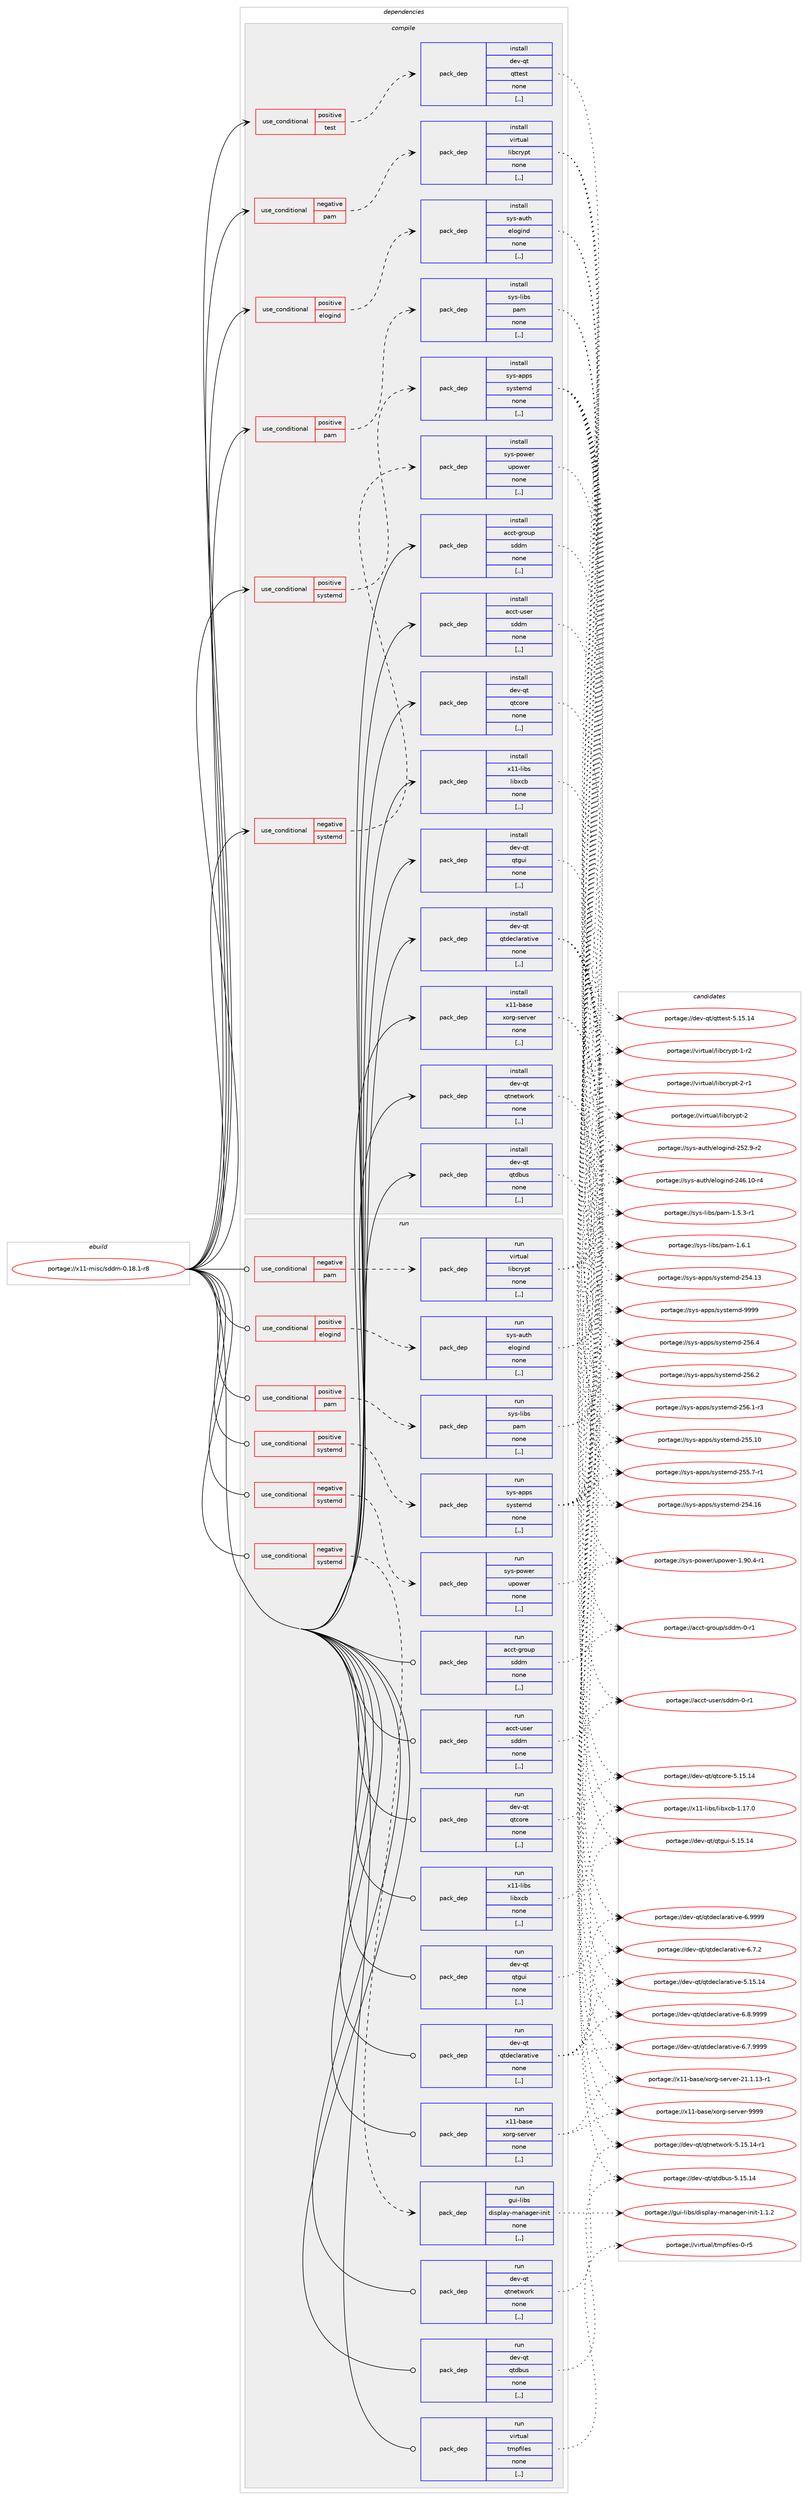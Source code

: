 digraph prolog {

# *************
# Graph options
# *************

newrank=true;
concentrate=true;
compound=true;
graph [rankdir=LR,fontname=Helvetica,fontsize=10,ranksep=1.5];#, ranksep=2.5, nodesep=0.2];
edge  [arrowhead=vee];
node  [fontname=Helvetica,fontsize=10];

# **********
# The ebuild
# **********

subgraph cluster_leftcol {
color=gray;
label=<<i>ebuild</i>>;
id [label="portage://x11-misc/sddm-0.18.1-r8", color=red, width=4, href="../x11-misc/sddm-0.18.1-r8.svg"];
}

# ****************
# The dependencies
# ****************

subgraph cluster_midcol {
color=gray;
label=<<i>dependencies</i>>;
subgraph cluster_compile {
fillcolor="#eeeeee";
style=filled;
label=<<i>compile</i>>;
subgraph cond122559 {
dependency462591 [label=<<TABLE BORDER="0" CELLBORDER="1" CELLSPACING="0" CELLPADDING="4"><TR><TD ROWSPAN="3" CELLPADDING="10">use_conditional</TD></TR><TR><TD>negative</TD></TR><TR><TD>pam</TD></TR></TABLE>>, shape=none, color=red];
subgraph pack336636 {
dependency462592 [label=<<TABLE BORDER="0" CELLBORDER="1" CELLSPACING="0" CELLPADDING="4" WIDTH="220"><TR><TD ROWSPAN="6" CELLPADDING="30">pack_dep</TD></TR><TR><TD WIDTH="110">install</TD></TR><TR><TD>virtual</TD></TR><TR><TD>libcrypt</TD></TR><TR><TD>none</TD></TR><TR><TD>[,,]</TD></TR></TABLE>>, shape=none, color=blue];
}
dependency462591:e -> dependency462592:w [weight=20,style="dashed",arrowhead="vee"];
}
id:e -> dependency462591:w [weight=20,style="solid",arrowhead="vee"];
subgraph cond122560 {
dependency462593 [label=<<TABLE BORDER="0" CELLBORDER="1" CELLSPACING="0" CELLPADDING="4"><TR><TD ROWSPAN="3" CELLPADDING="10">use_conditional</TD></TR><TR><TD>negative</TD></TR><TR><TD>systemd</TD></TR></TABLE>>, shape=none, color=red];
subgraph pack336637 {
dependency462594 [label=<<TABLE BORDER="0" CELLBORDER="1" CELLSPACING="0" CELLPADDING="4" WIDTH="220"><TR><TD ROWSPAN="6" CELLPADDING="30">pack_dep</TD></TR><TR><TD WIDTH="110">install</TD></TR><TR><TD>sys-power</TD></TR><TR><TD>upower</TD></TR><TR><TD>none</TD></TR><TR><TD>[,,]</TD></TR></TABLE>>, shape=none, color=blue];
}
dependency462593:e -> dependency462594:w [weight=20,style="dashed",arrowhead="vee"];
}
id:e -> dependency462593:w [weight=20,style="solid",arrowhead="vee"];
subgraph cond122561 {
dependency462595 [label=<<TABLE BORDER="0" CELLBORDER="1" CELLSPACING="0" CELLPADDING="4"><TR><TD ROWSPAN="3" CELLPADDING="10">use_conditional</TD></TR><TR><TD>positive</TD></TR><TR><TD>elogind</TD></TR></TABLE>>, shape=none, color=red];
subgraph pack336638 {
dependency462596 [label=<<TABLE BORDER="0" CELLBORDER="1" CELLSPACING="0" CELLPADDING="4" WIDTH="220"><TR><TD ROWSPAN="6" CELLPADDING="30">pack_dep</TD></TR><TR><TD WIDTH="110">install</TD></TR><TR><TD>sys-auth</TD></TR><TR><TD>elogind</TD></TR><TR><TD>none</TD></TR><TR><TD>[,,]</TD></TR></TABLE>>, shape=none, color=blue];
}
dependency462595:e -> dependency462596:w [weight=20,style="dashed",arrowhead="vee"];
}
id:e -> dependency462595:w [weight=20,style="solid",arrowhead="vee"];
subgraph cond122562 {
dependency462597 [label=<<TABLE BORDER="0" CELLBORDER="1" CELLSPACING="0" CELLPADDING="4"><TR><TD ROWSPAN="3" CELLPADDING="10">use_conditional</TD></TR><TR><TD>positive</TD></TR><TR><TD>pam</TD></TR></TABLE>>, shape=none, color=red];
subgraph pack336639 {
dependency462598 [label=<<TABLE BORDER="0" CELLBORDER="1" CELLSPACING="0" CELLPADDING="4" WIDTH="220"><TR><TD ROWSPAN="6" CELLPADDING="30">pack_dep</TD></TR><TR><TD WIDTH="110">install</TD></TR><TR><TD>sys-libs</TD></TR><TR><TD>pam</TD></TR><TR><TD>none</TD></TR><TR><TD>[,,]</TD></TR></TABLE>>, shape=none, color=blue];
}
dependency462597:e -> dependency462598:w [weight=20,style="dashed",arrowhead="vee"];
}
id:e -> dependency462597:w [weight=20,style="solid",arrowhead="vee"];
subgraph cond122563 {
dependency462599 [label=<<TABLE BORDER="0" CELLBORDER="1" CELLSPACING="0" CELLPADDING="4"><TR><TD ROWSPAN="3" CELLPADDING="10">use_conditional</TD></TR><TR><TD>positive</TD></TR><TR><TD>systemd</TD></TR></TABLE>>, shape=none, color=red];
subgraph pack336640 {
dependency462600 [label=<<TABLE BORDER="0" CELLBORDER="1" CELLSPACING="0" CELLPADDING="4" WIDTH="220"><TR><TD ROWSPAN="6" CELLPADDING="30">pack_dep</TD></TR><TR><TD WIDTH="110">install</TD></TR><TR><TD>sys-apps</TD></TR><TR><TD>systemd</TD></TR><TR><TD>none</TD></TR><TR><TD>[,,]</TD></TR></TABLE>>, shape=none, color=blue];
}
dependency462599:e -> dependency462600:w [weight=20,style="dashed",arrowhead="vee"];
}
id:e -> dependency462599:w [weight=20,style="solid",arrowhead="vee"];
subgraph cond122564 {
dependency462601 [label=<<TABLE BORDER="0" CELLBORDER="1" CELLSPACING="0" CELLPADDING="4"><TR><TD ROWSPAN="3" CELLPADDING="10">use_conditional</TD></TR><TR><TD>positive</TD></TR><TR><TD>test</TD></TR></TABLE>>, shape=none, color=red];
subgraph pack336641 {
dependency462602 [label=<<TABLE BORDER="0" CELLBORDER="1" CELLSPACING="0" CELLPADDING="4" WIDTH="220"><TR><TD ROWSPAN="6" CELLPADDING="30">pack_dep</TD></TR><TR><TD WIDTH="110">install</TD></TR><TR><TD>dev-qt</TD></TR><TR><TD>qttest</TD></TR><TR><TD>none</TD></TR><TR><TD>[,,]</TD></TR></TABLE>>, shape=none, color=blue];
}
dependency462601:e -> dependency462602:w [weight=20,style="dashed",arrowhead="vee"];
}
id:e -> dependency462601:w [weight=20,style="solid",arrowhead="vee"];
subgraph pack336642 {
dependency462603 [label=<<TABLE BORDER="0" CELLBORDER="1" CELLSPACING="0" CELLPADDING="4" WIDTH="220"><TR><TD ROWSPAN="6" CELLPADDING="30">pack_dep</TD></TR><TR><TD WIDTH="110">install</TD></TR><TR><TD>acct-group</TD></TR><TR><TD>sddm</TD></TR><TR><TD>none</TD></TR><TR><TD>[,,]</TD></TR></TABLE>>, shape=none, color=blue];
}
id:e -> dependency462603:w [weight=20,style="solid",arrowhead="vee"];
subgraph pack336643 {
dependency462604 [label=<<TABLE BORDER="0" CELLBORDER="1" CELLSPACING="0" CELLPADDING="4" WIDTH="220"><TR><TD ROWSPAN="6" CELLPADDING="30">pack_dep</TD></TR><TR><TD WIDTH="110">install</TD></TR><TR><TD>acct-user</TD></TR><TR><TD>sddm</TD></TR><TR><TD>none</TD></TR><TR><TD>[,,]</TD></TR></TABLE>>, shape=none, color=blue];
}
id:e -> dependency462604:w [weight=20,style="solid",arrowhead="vee"];
subgraph pack336644 {
dependency462605 [label=<<TABLE BORDER="0" CELLBORDER="1" CELLSPACING="0" CELLPADDING="4" WIDTH="220"><TR><TD ROWSPAN="6" CELLPADDING="30">pack_dep</TD></TR><TR><TD WIDTH="110">install</TD></TR><TR><TD>dev-qt</TD></TR><TR><TD>qtcore</TD></TR><TR><TD>none</TD></TR><TR><TD>[,,]</TD></TR></TABLE>>, shape=none, color=blue];
}
id:e -> dependency462605:w [weight=20,style="solid",arrowhead="vee"];
subgraph pack336645 {
dependency462606 [label=<<TABLE BORDER="0" CELLBORDER="1" CELLSPACING="0" CELLPADDING="4" WIDTH="220"><TR><TD ROWSPAN="6" CELLPADDING="30">pack_dep</TD></TR><TR><TD WIDTH="110">install</TD></TR><TR><TD>dev-qt</TD></TR><TR><TD>qtdbus</TD></TR><TR><TD>none</TD></TR><TR><TD>[,,]</TD></TR></TABLE>>, shape=none, color=blue];
}
id:e -> dependency462606:w [weight=20,style="solid",arrowhead="vee"];
subgraph pack336646 {
dependency462607 [label=<<TABLE BORDER="0" CELLBORDER="1" CELLSPACING="0" CELLPADDING="4" WIDTH="220"><TR><TD ROWSPAN="6" CELLPADDING="30">pack_dep</TD></TR><TR><TD WIDTH="110">install</TD></TR><TR><TD>dev-qt</TD></TR><TR><TD>qtdeclarative</TD></TR><TR><TD>none</TD></TR><TR><TD>[,,]</TD></TR></TABLE>>, shape=none, color=blue];
}
id:e -> dependency462607:w [weight=20,style="solid",arrowhead="vee"];
subgraph pack336647 {
dependency462608 [label=<<TABLE BORDER="0" CELLBORDER="1" CELLSPACING="0" CELLPADDING="4" WIDTH="220"><TR><TD ROWSPAN="6" CELLPADDING="30">pack_dep</TD></TR><TR><TD WIDTH="110">install</TD></TR><TR><TD>dev-qt</TD></TR><TR><TD>qtgui</TD></TR><TR><TD>none</TD></TR><TR><TD>[,,]</TD></TR></TABLE>>, shape=none, color=blue];
}
id:e -> dependency462608:w [weight=20,style="solid",arrowhead="vee"];
subgraph pack336648 {
dependency462609 [label=<<TABLE BORDER="0" CELLBORDER="1" CELLSPACING="0" CELLPADDING="4" WIDTH="220"><TR><TD ROWSPAN="6" CELLPADDING="30">pack_dep</TD></TR><TR><TD WIDTH="110">install</TD></TR><TR><TD>dev-qt</TD></TR><TR><TD>qtnetwork</TD></TR><TR><TD>none</TD></TR><TR><TD>[,,]</TD></TR></TABLE>>, shape=none, color=blue];
}
id:e -> dependency462609:w [weight=20,style="solid",arrowhead="vee"];
subgraph pack336649 {
dependency462610 [label=<<TABLE BORDER="0" CELLBORDER="1" CELLSPACING="0" CELLPADDING="4" WIDTH="220"><TR><TD ROWSPAN="6" CELLPADDING="30">pack_dep</TD></TR><TR><TD WIDTH="110">install</TD></TR><TR><TD>x11-base</TD></TR><TR><TD>xorg-server</TD></TR><TR><TD>none</TD></TR><TR><TD>[,,]</TD></TR></TABLE>>, shape=none, color=blue];
}
id:e -> dependency462610:w [weight=20,style="solid",arrowhead="vee"];
subgraph pack336650 {
dependency462611 [label=<<TABLE BORDER="0" CELLBORDER="1" CELLSPACING="0" CELLPADDING="4" WIDTH="220"><TR><TD ROWSPAN="6" CELLPADDING="30">pack_dep</TD></TR><TR><TD WIDTH="110">install</TD></TR><TR><TD>x11-libs</TD></TR><TR><TD>libxcb</TD></TR><TR><TD>none</TD></TR><TR><TD>[,,]</TD></TR></TABLE>>, shape=none, color=blue];
}
id:e -> dependency462611:w [weight=20,style="solid",arrowhead="vee"];
}
subgraph cluster_compileandrun {
fillcolor="#eeeeee";
style=filled;
label=<<i>compile and run</i>>;
}
subgraph cluster_run {
fillcolor="#eeeeee";
style=filled;
label=<<i>run</i>>;
subgraph cond122565 {
dependency462612 [label=<<TABLE BORDER="0" CELLBORDER="1" CELLSPACING="0" CELLPADDING="4"><TR><TD ROWSPAN="3" CELLPADDING="10">use_conditional</TD></TR><TR><TD>negative</TD></TR><TR><TD>pam</TD></TR></TABLE>>, shape=none, color=red];
subgraph pack336651 {
dependency462613 [label=<<TABLE BORDER="0" CELLBORDER="1" CELLSPACING="0" CELLPADDING="4" WIDTH="220"><TR><TD ROWSPAN="6" CELLPADDING="30">pack_dep</TD></TR><TR><TD WIDTH="110">run</TD></TR><TR><TD>virtual</TD></TR><TR><TD>libcrypt</TD></TR><TR><TD>none</TD></TR><TR><TD>[,,]</TD></TR></TABLE>>, shape=none, color=blue];
}
dependency462612:e -> dependency462613:w [weight=20,style="dashed",arrowhead="vee"];
}
id:e -> dependency462612:w [weight=20,style="solid",arrowhead="odot"];
subgraph cond122566 {
dependency462614 [label=<<TABLE BORDER="0" CELLBORDER="1" CELLSPACING="0" CELLPADDING="4"><TR><TD ROWSPAN="3" CELLPADDING="10">use_conditional</TD></TR><TR><TD>negative</TD></TR><TR><TD>systemd</TD></TR></TABLE>>, shape=none, color=red];
subgraph pack336652 {
dependency462615 [label=<<TABLE BORDER="0" CELLBORDER="1" CELLSPACING="0" CELLPADDING="4" WIDTH="220"><TR><TD ROWSPAN="6" CELLPADDING="30">pack_dep</TD></TR><TR><TD WIDTH="110">run</TD></TR><TR><TD>gui-libs</TD></TR><TR><TD>display-manager-init</TD></TR><TR><TD>none</TD></TR><TR><TD>[,,]</TD></TR></TABLE>>, shape=none, color=blue];
}
dependency462614:e -> dependency462615:w [weight=20,style="dashed",arrowhead="vee"];
}
id:e -> dependency462614:w [weight=20,style="solid",arrowhead="odot"];
subgraph cond122567 {
dependency462616 [label=<<TABLE BORDER="0" CELLBORDER="1" CELLSPACING="0" CELLPADDING="4"><TR><TD ROWSPAN="3" CELLPADDING="10">use_conditional</TD></TR><TR><TD>negative</TD></TR><TR><TD>systemd</TD></TR></TABLE>>, shape=none, color=red];
subgraph pack336653 {
dependency462617 [label=<<TABLE BORDER="0" CELLBORDER="1" CELLSPACING="0" CELLPADDING="4" WIDTH="220"><TR><TD ROWSPAN="6" CELLPADDING="30">pack_dep</TD></TR><TR><TD WIDTH="110">run</TD></TR><TR><TD>sys-power</TD></TR><TR><TD>upower</TD></TR><TR><TD>none</TD></TR><TR><TD>[,,]</TD></TR></TABLE>>, shape=none, color=blue];
}
dependency462616:e -> dependency462617:w [weight=20,style="dashed",arrowhead="vee"];
}
id:e -> dependency462616:w [weight=20,style="solid",arrowhead="odot"];
subgraph cond122568 {
dependency462618 [label=<<TABLE BORDER="0" CELLBORDER="1" CELLSPACING="0" CELLPADDING="4"><TR><TD ROWSPAN="3" CELLPADDING="10">use_conditional</TD></TR><TR><TD>positive</TD></TR><TR><TD>elogind</TD></TR></TABLE>>, shape=none, color=red];
subgraph pack336654 {
dependency462619 [label=<<TABLE BORDER="0" CELLBORDER="1" CELLSPACING="0" CELLPADDING="4" WIDTH="220"><TR><TD ROWSPAN="6" CELLPADDING="30">pack_dep</TD></TR><TR><TD WIDTH="110">run</TD></TR><TR><TD>sys-auth</TD></TR><TR><TD>elogind</TD></TR><TR><TD>none</TD></TR><TR><TD>[,,]</TD></TR></TABLE>>, shape=none, color=blue];
}
dependency462618:e -> dependency462619:w [weight=20,style="dashed",arrowhead="vee"];
}
id:e -> dependency462618:w [weight=20,style="solid",arrowhead="odot"];
subgraph cond122569 {
dependency462620 [label=<<TABLE BORDER="0" CELLBORDER="1" CELLSPACING="0" CELLPADDING="4"><TR><TD ROWSPAN="3" CELLPADDING="10">use_conditional</TD></TR><TR><TD>positive</TD></TR><TR><TD>pam</TD></TR></TABLE>>, shape=none, color=red];
subgraph pack336655 {
dependency462621 [label=<<TABLE BORDER="0" CELLBORDER="1" CELLSPACING="0" CELLPADDING="4" WIDTH="220"><TR><TD ROWSPAN="6" CELLPADDING="30">pack_dep</TD></TR><TR><TD WIDTH="110">run</TD></TR><TR><TD>sys-libs</TD></TR><TR><TD>pam</TD></TR><TR><TD>none</TD></TR><TR><TD>[,,]</TD></TR></TABLE>>, shape=none, color=blue];
}
dependency462620:e -> dependency462621:w [weight=20,style="dashed",arrowhead="vee"];
}
id:e -> dependency462620:w [weight=20,style="solid",arrowhead="odot"];
subgraph cond122570 {
dependency462622 [label=<<TABLE BORDER="0" CELLBORDER="1" CELLSPACING="0" CELLPADDING="4"><TR><TD ROWSPAN="3" CELLPADDING="10">use_conditional</TD></TR><TR><TD>positive</TD></TR><TR><TD>systemd</TD></TR></TABLE>>, shape=none, color=red];
subgraph pack336656 {
dependency462623 [label=<<TABLE BORDER="0" CELLBORDER="1" CELLSPACING="0" CELLPADDING="4" WIDTH="220"><TR><TD ROWSPAN="6" CELLPADDING="30">pack_dep</TD></TR><TR><TD WIDTH="110">run</TD></TR><TR><TD>sys-apps</TD></TR><TR><TD>systemd</TD></TR><TR><TD>none</TD></TR><TR><TD>[,,]</TD></TR></TABLE>>, shape=none, color=blue];
}
dependency462622:e -> dependency462623:w [weight=20,style="dashed",arrowhead="vee"];
}
id:e -> dependency462622:w [weight=20,style="solid",arrowhead="odot"];
subgraph pack336657 {
dependency462624 [label=<<TABLE BORDER="0" CELLBORDER="1" CELLSPACING="0" CELLPADDING="4" WIDTH="220"><TR><TD ROWSPAN="6" CELLPADDING="30">pack_dep</TD></TR><TR><TD WIDTH="110">run</TD></TR><TR><TD>acct-group</TD></TR><TR><TD>sddm</TD></TR><TR><TD>none</TD></TR><TR><TD>[,,]</TD></TR></TABLE>>, shape=none, color=blue];
}
id:e -> dependency462624:w [weight=20,style="solid",arrowhead="odot"];
subgraph pack336658 {
dependency462625 [label=<<TABLE BORDER="0" CELLBORDER="1" CELLSPACING="0" CELLPADDING="4" WIDTH="220"><TR><TD ROWSPAN="6" CELLPADDING="30">pack_dep</TD></TR><TR><TD WIDTH="110">run</TD></TR><TR><TD>acct-user</TD></TR><TR><TD>sddm</TD></TR><TR><TD>none</TD></TR><TR><TD>[,,]</TD></TR></TABLE>>, shape=none, color=blue];
}
id:e -> dependency462625:w [weight=20,style="solid",arrowhead="odot"];
subgraph pack336659 {
dependency462626 [label=<<TABLE BORDER="0" CELLBORDER="1" CELLSPACING="0" CELLPADDING="4" WIDTH="220"><TR><TD ROWSPAN="6" CELLPADDING="30">pack_dep</TD></TR><TR><TD WIDTH="110">run</TD></TR><TR><TD>dev-qt</TD></TR><TR><TD>qtcore</TD></TR><TR><TD>none</TD></TR><TR><TD>[,,]</TD></TR></TABLE>>, shape=none, color=blue];
}
id:e -> dependency462626:w [weight=20,style="solid",arrowhead="odot"];
subgraph pack336660 {
dependency462627 [label=<<TABLE BORDER="0" CELLBORDER="1" CELLSPACING="0" CELLPADDING="4" WIDTH="220"><TR><TD ROWSPAN="6" CELLPADDING="30">pack_dep</TD></TR><TR><TD WIDTH="110">run</TD></TR><TR><TD>dev-qt</TD></TR><TR><TD>qtdbus</TD></TR><TR><TD>none</TD></TR><TR><TD>[,,]</TD></TR></TABLE>>, shape=none, color=blue];
}
id:e -> dependency462627:w [weight=20,style="solid",arrowhead="odot"];
subgraph pack336661 {
dependency462628 [label=<<TABLE BORDER="0" CELLBORDER="1" CELLSPACING="0" CELLPADDING="4" WIDTH="220"><TR><TD ROWSPAN="6" CELLPADDING="30">pack_dep</TD></TR><TR><TD WIDTH="110">run</TD></TR><TR><TD>dev-qt</TD></TR><TR><TD>qtdeclarative</TD></TR><TR><TD>none</TD></TR><TR><TD>[,,]</TD></TR></TABLE>>, shape=none, color=blue];
}
id:e -> dependency462628:w [weight=20,style="solid",arrowhead="odot"];
subgraph pack336662 {
dependency462629 [label=<<TABLE BORDER="0" CELLBORDER="1" CELLSPACING="0" CELLPADDING="4" WIDTH="220"><TR><TD ROWSPAN="6" CELLPADDING="30">pack_dep</TD></TR><TR><TD WIDTH="110">run</TD></TR><TR><TD>dev-qt</TD></TR><TR><TD>qtgui</TD></TR><TR><TD>none</TD></TR><TR><TD>[,,]</TD></TR></TABLE>>, shape=none, color=blue];
}
id:e -> dependency462629:w [weight=20,style="solid",arrowhead="odot"];
subgraph pack336663 {
dependency462630 [label=<<TABLE BORDER="0" CELLBORDER="1" CELLSPACING="0" CELLPADDING="4" WIDTH="220"><TR><TD ROWSPAN="6" CELLPADDING="30">pack_dep</TD></TR><TR><TD WIDTH="110">run</TD></TR><TR><TD>dev-qt</TD></TR><TR><TD>qtnetwork</TD></TR><TR><TD>none</TD></TR><TR><TD>[,,]</TD></TR></TABLE>>, shape=none, color=blue];
}
id:e -> dependency462630:w [weight=20,style="solid",arrowhead="odot"];
subgraph pack336664 {
dependency462631 [label=<<TABLE BORDER="0" CELLBORDER="1" CELLSPACING="0" CELLPADDING="4" WIDTH="220"><TR><TD ROWSPAN="6" CELLPADDING="30">pack_dep</TD></TR><TR><TD WIDTH="110">run</TD></TR><TR><TD>virtual</TD></TR><TR><TD>tmpfiles</TD></TR><TR><TD>none</TD></TR><TR><TD>[,,]</TD></TR></TABLE>>, shape=none, color=blue];
}
id:e -> dependency462631:w [weight=20,style="solid",arrowhead="odot"];
subgraph pack336665 {
dependency462632 [label=<<TABLE BORDER="0" CELLBORDER="1" CELLSPACING="0" CELLPADDING="4" WIDTH="220"><TR><TD ROWSPAN="6" CELLPADDING="30">pack_dep</TD></TR><TR><TD WIDTH="110">run</TD></TR><TR><TD>x11-base</TD></TR><TR><TD>xorg-server</TD></TR><TR><TD>none</TD></TR><TR><TD>[,,]</TD></TR></TABLE>>, shape=none, color=blue];
}
id:e -> dependency462632:w [weight=20,style="solid",arrowhead="odot"];
subgraph pack336666 {
dependency462633 [label=<<TABLE BORDER="0" CELLBORDER="1" CELLSPACING="0" CELLPADDING="4" WIDTH="220"><TR><TD ROWSPAN="6" CELLPADDING="30">pack_dep</TD></TR><TR><TD WIDTH="110">run</TD></TR><TR><TD>x11-libs</TD></TR><TR><TD>libxcb</TD></TR><TR><TD>none</TD></TR><TR><TD>[,,]</TD></TR></TABLE>>, shape=none, color=blue];
}
id:e -> dependency462633:w [weight=20,style="solid",arrowhead="odot"];
}
}

# **************
# The candidates
# **************

subgraph cluster_choices {
rank=same;
color=gray;
label=<<i>candidates</i>>;

subgraph choice336636 {
color=black;
nodesep=1;
choice1181051141161179710847108105989911412111211645504511449 [label="portage://virtual/libcrypt-2-r1", color=red, width=4,href="../virtual/libcrypt-2-r1.svg"];
choice118105114116117971084710810598991141211121164550 [label="portage://virtual/libcrypt-2", color=red, width=4,href="../virtual/libcrypt-2.svg"];
choice1181051141161179710847108105989911412111211645494511450 [label="portage://virtual/libcrypt-1-r2", color=red, width=4,href="../virtual/libcrypt-1-r2.svg"];
dependency462592:e -> choice1181051141161179710847108105989911412111211645504511449:w [style=dotted,weight="100"];
dependency462592:e -> choice118105114116117971084710810598991141211121164550:w [style=dotted,weight="100"];
dependency462592:e -> choice1181051141161179710847108105989911412111211645494511450:w [style=dotted,weight="100"];
}
subgraph choice336637 {
color=black;
nodesep=1;
choice1151211154511211111910111447117112111119101114454946574846524511449 [label="portage://sys-power/upower-1.90.4-r1", color=red, width=4,href="../sys-power/upower-1.90.4-r1.svg"];
dependency462594:e -> choice1151211154511211111910111447117112111119101114454946574846524511449:w [style=dotted,weight="100"];
}
subgraph choice336638 {
color=black;
nodesep=1;
choice1151211154597117116104471011081111031051101004550535046574511450 [label="portage://sys-auth/elogind-252.9-r2", color=red, width=4,href="../sys-auth/elogind-252.9-r2.svg"];
choice115121115459711711610447101108111103105110100455052544649484511452 [label="portage://sys-auth/elogind-246.10-r4", color=red, width=4,href="../sys-auth/elogind-246.10-r4.svg"];
dependency462596:e -> choice1151211154597117116104471011081111031051101004550535046574511450:w [style=dotted,weight="100"];
dependency462596:e -> choice115121115459711711610447101108111103105110100455052544649484511452:w [style=dotted,weight="100"];
}
subgraph choice336639 {
color=black;
nodesep=1;
choice11512111545108105981154711297109454946544649 [label="portage://sys-libs/pam-1.6.1", color=red, width=4,href="../sys-libs/pam-1.6.1.svg"];
choice115121115451081059811547112971094549465346514511449 [label="portage://sys-libs/pam-1.5.3-r1", color=red, width=4,href="../sys-libs/pam-1.5.3-r1.svg"];
dependency462598:e -> choice11512111545108105981154711297109454946544649:w [style=dotted,weight="100"];
dependency462598:e -> choice115121115451081059811547112971094549465346514511449:w [style=dotted,weight="100"];
}
subgraph choice336640 {
color=black;
nodesep=1;
choice1151211154597112112115471151211151161011091004557575757 [label="portage://sys-apps/systemd-9999", color=red, width=4,href="../sys-apps/systemd-9999.svg"];
choice115121115459711211211547115121115116101109100455053544652 [label="portage://sys-apps/systemd-256.4", color=red, width=4,href="../sys-apps/systemd-256.4.svg"];
choice115121115459711211211547115121115116101109100455053544650 [label="portage://sys-apps/systemd-256.2", color=red, width=4,href="../sys-apps/systemd-256.2.svg"];
choice1151211154597112112115471151211151161011091004550535446494511451 [label="portage://sys-apps/systemd-256.1-r3", color=red, width=4,href="../sys-apps/systemd-256.1-r3.svg"];
choice11512111545971121121154711512111511610110910045505353464948 [label="portage://sys-apps/systemd-255.10", color=red, width=4,href="../sys-apps/systemd-255.10.svg"];
choice1151211154597112112115471151211151161011091004550535346554511449 [label="portage://sys-apps/systemd-255.7-r1", color=red, width=4,href="../sys-apps/systemd-255.7-r1.svg"];
choice11512111545971121121154711512111511610110910045505352464954 [label="portage://sys-apps/systemd-254.16", color=red, width=4,href="../sys-apps/systemd-254.16.svg"];
choice11512111545971121121154711512111511610110910045505352464951 [label="portage://sys-apps/systemd-254.13", color=red, width=4,href="../sys-apps/systemd-254.13.svg"];
dependency462600:e -> choice1151211154597112112115471151211151161011091004557575757:w [style=dotted,weight="100"];
dependency462600:e -> choice115121115459711211211547115121115116101109100455053544652:w [style=dotted,weight="100"];
dependency462600:e -> choice115121115459711211211547115121115116101109100455053544650:w [style=dotted,weight="100"];
dependency462600:e -> choice1151211154597112112115471151211151161011091004550535446494511451:w [style=dotted,weight="100"];
dependency462600:e -> choice11512111545971121121154711512111511610110910045505353464948:w [style=dotted,weight="100"];
dependency462600:e -> choice1151211154597112112115471151211151161011091004550535346554511449:w [style=dotted,weight="100"];
dependency462600:e -> choice11512111545971121121154711512111511610110910045505352464954:w [style=dotted,weight="100"];
dependency462600:e -> choice11512111545971121121154711512111511610110910045505352464951:w [style=dotted,weight="100"];
}
subgraph choice336641 {
color=black;
nodesep=1;
choice10010111845113116471131161161011151164553464953464952 [label="portage://dev-qt/qttest-5.15.14", color=red, width=4,href="../dev-qt/qttest-5.15.14.svg"];
dependency462602:e -> choice10010111845113116471131161161011151164553464953464952:w [style=dotted,weight="100"];
}
subgraph choice336642 {
color=black;
nodesep=1;
choice979999116451031141111171124711510010010945484511449 [label="portage://acct-group/sddm-0-r1", color=red, width=4,href="../acct-group/sddm-0-r1.svg"];
dependency462603:e -> choice979999116451031141111171124711510010010945484511449:w [style=dotted,weight="100"];
}
subgraph choice336643 {
color=black;
nodesep=1;
choice979999116451171151011144711510010010945484511449 [label="portage://acct-user/sddm-0-r1", color=red, width=4,href="../acct-user/sddm-0-r1.svg"];
dependency462604:e -> choice979999116451171151011144711510010010945484511449:w [style=dotted,weight="100"];
}
subgraph choice336644 {
color=black;
nodesep=1;
choice1001011184511311647113116991111141014553464953464952 [label="portage://dev-qt/qtcore-5.15.14", color=red, width=4,href="../dev-qt/qtcore-5.15.14.svg"];
dependency462605:e -> choice1001011184511311647113116991111141014553464953464952:w [style=dotted,weight="100"];
}
subgraph choice336645 {
color=black;
nodesep=1;
choice1001011184511311647113116100981171154553464953464952 [label="portage://dev-qt/qtdbus-5.15.14", color=red, width=4,href="../dev-qt/qtdbus-5.15.14.svg"];
dependency462606:e -> choice1001011184511311647113116100981171154553464953464952:w [style=dotted,weight="100"];
}
subgraph choice336646 {
color=black;
nodesep=1;
choice100101118451131164711311610010199108971149711610511810145544657575757 [label="portage://dev-qt/qtdeclarative-6.9999", color=red, width=4,href="../dev-qt/qtdeclarative-6.9999.svg"];
choice1001011184511311647113116100101991089711497116105118101455446564657575757 [label="portage://dev-qt/qtdeclarative-6.8.9999", color=red, width=4,href="../dev-qt/qtdeclarative-6.8.9999.svg"];
choice1001011184511311647113116100101991089711497116105118101455446554657575757 [label="portage://dev-qt/qtdeclarative-6.7.9999", color=red, width=4,href="../dev-qt/qtdeclarative-6.7.9999.svg"];
choice1001011184511311647113116100101991089711497116105118101455446554650 [label="portage://dev-qt/qtdeclarative-6.7.2", color=red, width=4,href="../dev-qt/qtdeclarative-6.7.2.svg"];
choice10010111845113116471131161001019910897114971161051181014553464953464952 [label="portage://dev-qt/qtdeclarative-5.15.14", color=red, width=4,href="../dev-qt/qtdeclarative-5.15.14.svg"];
dependency462607:e -> choice100101118451131164711311610010199108971149711610511810145544657575757:w [style=dotted,weight="100"];
dependency462607:e -> choice1001011184511311647113116100101991089711497116105118101455446564657575757:w [style=dotted,weight="100"];
dependency462607:e -> choice1001011184511311647113116100101991089711497116105118101455446554657575757:w [style=dotted,weight="100"];
dependency462607:e -> choice1001011184511311647113116100101991089711497116105118101455446554650:w [style=dotted,weight="100"];
dependency462607:e -> choice10010111845113116471131161001019910897114971161051181014553464953464952:w [style=dotted,weight="100"];
}
subgraph choice336647 {
color=black;
nodesep=1;
choice10010111845113116471131161031171054553464953464952 [label="portage://dev-qt/qtgui-5.15.14", color=red, width=4,href="../dev-qt/qtgui-5.15.14.svg"];
dependency462608:e -> choice10010111845113116471131161031171054553464953464952:w [style=dotted,weight="100"];
}
subgraph choice336648 {
color=black;
nodesep=1;
choice100101118451131164711311611010111611911111410745534649534649524511449 [label="portage://dev-qt/qtnetwork-5.15.14-r1", color=red, width=4,href="../dev-qt/qtnetwork-5.15.14-r1.svg"];
dependency462609:e -> choice100101118451131164711311611010111611911111410745534649534649524511449:w [style=dotted,weight="100"];
}
subgraph choice336649 {
color=black;
nodesep=1;
choice120494945989711510147120111114103451151011141181011144557575757 [label="portage://x11-base/xorg-server-9999", color=red, width=4,href="../x11-base/xorg-server-9999.svg"];
choice1204949459897115101471201111141034511510111411810111445504946494649514511449 [label="portage://x11-base/xorg-server-21.1.13-r1", color=red, width=4,href="../x11-base/xorg-server-21.1.13-r1.svg"];
dependency462610:e -> choice120494945989711510147120111114103451151011141181011144557575757:w [style=dotted,weight="100"];
dependency462610:e -> choice1204949459897115101471201111141034511510111411810111445504946494649514511449:w [style=dotted,weight="100"];
}
subgraph choice336650 {
color=black;
nodesep=1;
choice120494945108105981154710810598120999845494649554648 [label="portage://x11-libs/libxcb-1.17.0", color=red, width=4,href="../x11-libs/libxcb-1.17.0.svg"];
dependency462611:e -> choice120494945108105981154710810598120999845494649554648:w [style=dotted,weight="100"];
}
subgraph choice336651 {
color=black;
nodesep=1;
choice1181051141161179710847108105989911412111211645504511449 [label="portage://virtual/libcrypt-2-r1", color=red, width=4,href="../virtual/libcrypt-2-r1.svg"];
choice118105114116117971084710810598991141211121164550 [label="portage://virtual/libcrypt-2", color=red, width=4,href="../virtual/libcrypt-2.svg"];
choice1181051141161179710847108105989911412111211645494511450 [label="portage://virtual/libcrypt-1-r2", color=red, width=4,href="../virtual/libcrypt-1-r2.svg"];
dependency462613:e -> choice1181051141161179710847108105989911412111211645504511449:w [style=dotted,weight="100"];
dependency462613:e -> choice118105114116117971084710810598991141211121164550:w [style=dotted,weight="100"];
dependency462613:e -> choice1181051141161179710847108105989911412111211645494511450:w [style=dotted,weight="100"];
}
subgraph choice336652 {
color=black;
nodesep=1;
choice1031171054510810598115471001051151121089712145109971109710310111445105110105116454946494650 [label="portage://gui-libs/display-manager-init-1.1.2", color=red, width=4,href="../gui-libs/display-manager-init-1.1.2.svg"];
dependency462615:e -> choice1031171054510810598115471001051151121089712145109971109710310111445105110105116454946494650:w [style=dotted,weight="100"];
}
subgraph choice336653 {
color=black;
nodesep=1;
choice1151211154511211111910111447117112111119101114454946574846524511449 [label="portage://sys-power/upower-1.90.4-r1", color=red, width=4,href="../sys-power/upower-1.90.4-r1.svg"];
dependency462617:e -> choice1151211154511211111910111447117112111119101114454946574846524511449:w [style=dotted,weight="100"];
}
subgraph choice336654 {
color=black;
nodesep=1;
choice1151211154597117116104471011081111031051101004550535046574511450 [label="portage://sys-auth/elogind-252.9-r2", color=red, width=4,href="../sys-auth/elogind-252.9-r2.svg"];
choice115121115459711711610447101108111103105110100455052544649484511452 [label="portage://sys-auth/elogind-246.10-r4", color=red, width=4,href="../sys-auth/elogind-246.10-r4.svg"];
dependency462619:e -> choice1151211154597117116104471011081111031051101004550535046574511450:w [style=dotted,weight="100"];
dependency462619:e -> choice115121115459711711610447101108111103105110100455052544649484511452:w [style=dotted,weight="100"];
}
subgraph choice336655 {
color=black;
nodesep=1;
choice11512111545108105981154711297109454946544649 [label="portage://sys-libs/pam-1.6.1", color=red, width=4,href="../sys-libs/pam-1.6.1.svg"];
choice115121115451081059811547112971094549465346514511449 [label="portage://sys-libs/pam-1.5.3-r1", color=red, width=4,href="../sys-libs/pam-1.5.3-r1.svg"];
dependency462621:e -> choice11512111545108105981154711297109454946544649:w [style=dotted,weight="100"];
dependency462621:e -> choice115121115451081059811547112971094549465346514511449:w [style=dotted,weight="100"];
}
subgraph choice336656 {
color=black;
nodesep=1;
choice1151211154597112112115471151211151161011091004557575757 [label="portage://sys-apps/systemd-9999", color=red, width=4,href="../sys-apps/systemd-9999.svg"];
choice115121115459711211211547115121115116101109100455053544652 [label="portage://sys-apps/systemd-256.4", color=red, width=4,href="../sys-apps/systemd-256.4.svg"];
choice115121115459711211211547115121115116101109100455053544650 [label="portage://sys-apps/systemd-256.2", color=red, width=4,href="../sys-apps/systemd-256.2.svg"];
choice1151211154597112112115471151211151161011091004550535446494511451 [label="portage://sys-apps/systemd-256.1-r3", color=red, width=4,href="../sys-apps/systemd-256.1-r3.svg"];
choice11512111545971121121154711512111511610110910045505353464948 [label="portage://sys-apps/systemd-255.10", color=red, width=4,href="../sys-apps/systemd-255.10.svg"];
choice1151211154597112112115471151211151161011091004550535346554511449 [label="portage://sys-apps/systemd-255.7-r1", color=red, width=4,href="../sys-apps/systemd-255.7-r1.svg"];
choice11512111545971121121154711512111511610110910045505352464954 [label="portage://sys-apps/systemd-254.16", color=red, width=4,href="../sys-apps/systemd-254.16.svg"];
choice11512111545971121121154711512111511610110910045505352464951 [label="portage://sys-apps/systemd-254.13", color=red, width=4,href="../sys-apps/systemd-254.13.svg"];
dependency462623:e -> choice1151211154597112112115471151211151161011091004557575757:w [style=dotted,weight="100"];
dependency462623:e -> choice115121115459711211211547115121115116101109100455053544652:w [style=dotted,weight="100"];
dependency462623:e -> choice115121115459711211211547115121115116101109100455053544650:w [style=dotted,weight="100"];
dependency462623:e -> choice1151211154597112112115471151211151161011091004550535446494511451:w [style=dotted,weight="100"];
dependency462623:e -> choice11512111545971121121154711512111511610110910045505353464948:w [style=dotted,weight="100"];
dependency462623:e -> choice1151211154597112112115471151211151161011091004550535346554511449:w [style=dotted,weight="100"];
dependency462623:e -> choice11512111545971121121154711512111511610110910045505352464954:w [style=dotted,weight="100"];
dependency462623:e -> choice11512111545971121121154711512111511610110910045505352464951:w [style=dotted,weight="100"];
}
subgraph choice336657 {
color=black;
nodesep=1;
choice979999116451031141111171124711510010010945484511449 [label="portage://acct-group/sddm-0-r1", color=red, width=4,href="../acct-group/sddm-0-r1.svg"];
dependency462624:e -> choice979999116451031141111171124711510010010945484511449:w [style=dotted,weight="100"];
}
subgraph choice336658 {
color=black;
nodesep=1;
choice979999116451171151011144711510010010945484511449 [label="portage://acct-user/sddm-0-r1", color=red, width=4,href="../acct-user/sddm-0-r1.svg"];
dependency462625:e -> choice979999116451171151011144711510010010945484511449:w [style=dotted,weight="100"];
}
subgraph choice336659 {
color=black;
nodesep=1;
choice1001011184511311647113116991111141014553464953464952 [label="portage://dev-qt/qtcore-5.15.14", color=red, width=4,href="../dev-qt/qtcore-5.15.14.svg"];
dependency462626:e -> choice1001011184511311647113116991111141014553464953464952:w [style=dotted,weight="100"];
}
subgraph choice336660 {
color=black;
nodesep=1;
choice1001011184511311647113116100981171154553464953464952 [label="portage://dev-qt/qtdbus-5.15.14", color=red, width=4,href="../dev-qt/qtdbus-5.15.14.svg"];
dependency462627:e -> choice1001011184511311647113116100981171154553464953464952:w [style=dotted,weight="100"];
}
subgraph choice336661 {
color=black;
nodesep=1;
choice100101118451131164711311610010199108971149711610511810145544657575757 [label="portage://dev-qt/qtdeclarative-6.9999", color=red, width=4,href="../dev-qt/qtdeclarative-6.9999.svg"];
choice1001011184511311647113116100101991089711497116105118101455446564657575757 [label="portage://dev-qt/qtdeclarative-6.8.9999", color=red, width=4,href="../dev-qt/qtdeclarative-6.8.9999.svg"];
choice1001011184511311647113116100101991089711497116105118101455446554657575757 [label="portage://dev-qt/qtdeclarative-6.7.9999", color=red, width=4,href="../dev-qt/qtdeclarative-6.7.9999.svg"];
choice1001011184511311647113116100101991089711497116105118101455446554650 [label="portage://dev-qt/qtdeclarative-6.7.2", color=red, width=4,href="../dev-qt/qtdeclarative-6.7.2.svg"];
choice10010111845113116471131161001019910897114971161051181014553464953464952 [label="portage://dev-qt/qtdeclarative-5.15.14", color=red, width=4,href="../dev-qt/qtdeclarative-5.15.14.svg"];
dependency462628:e -> choice100101118451131164711311610010199108971149711610511810145544657575757:w [style=dotted,weight="100"];
dependency462628:e -> choice1001011184511311647113116100101991089711497116105118101455446564657575757:w [style=dotted,weight="100"];
dependency462628:e -> choice1001011184511311647113116100101991089711497116105118101455446554657575757:w [style=dotted,weight="100"];
dependency462628:e -> choice1001011184511311647113116100101991089711497116105118101455446554650:w [style=dotted,weight="100"];
dependency462628:e -> choice10010111845113116471131161001019910897114971161051181014553464953464952:w [style=dotted,weight="100"];
}
subgraph choice336662 {
color=black;
nodesep=1;
choice10010111845113116471131161031171054553464953464952 [label="portage://dev-qt/qtgui-5.15.14", color=red, width=4,href="../dev-qt/qtgui-5.15.14.svg"];
dependency462629:e -> choice10010111845113116471131161031171054553464953464952:w [style=dotted,weight="100"];
}
subgraph choice336663 {
color=black;
nodesep=1;
choice100101118451131164711311611010111611911111410745534649534649524511449 [label="portage://dev-qt/qtnetwork-5.15.14-r1", color=red, width=4,href="../dev-qt/qtnetwork-5.15.14-r1.svg"];
dependency462630:e -> choice100101118451131164711311611010111611911111410745534649534649524511449:w [style=dotted,weight="100"];
}
subgraph choice336664 {
color=black;
nodesep=1;
choice118105114116117971084711610911210210510810111545484511453 [label="portage://virtual/tmpfiles-0-r5", color=red, width=4,href="../virtual/tmpfiles-0-r5.svg"];
dependency462631:e -> choice118105114116117971084711610911210210510810111545484511453:w [style=dotted,weight="100"];
}
subgraph choice336665 {
color=black;
nodesep=1;
choice120494945989711510147120111114103451151011141181011144557575757 [label="portage://x11-base/xorg-server-9999", color=red, width=4,href="../x11-base/xorg-server-9999.svg"];
choice1204949459897115101471201111141034511510111411810111445504946494649514511449 [label="portage://x11-base/xorg-server-21.1.13-r1", color=red, width=4,href="../x11-base/xorg-server-21.1.13-r1.svg"];
dependency462632:e -> choice120494945989711510147120111114103451151011141181011144557575757:w [style=dotted,weight="100"];
dependency462632:e -> choice1204949459897115101471201111141034511510111411810111445504946494649514511449:w [style=dotted,weight="100"];
}
subgraph choice336666 {
color=black;
nodesep=1;
choice120494945108105981154710810598120999845494649554648 [label="portage://x11-libs/libxcb-1.17.0", color=red, width=4,href="../x11-libs/libxcb-1.17.0.svg"];
dependency462633:e -> choice120494945108105981154710810598120999845494649554648:w [style=dotted,weight="100"];
}
}

}
